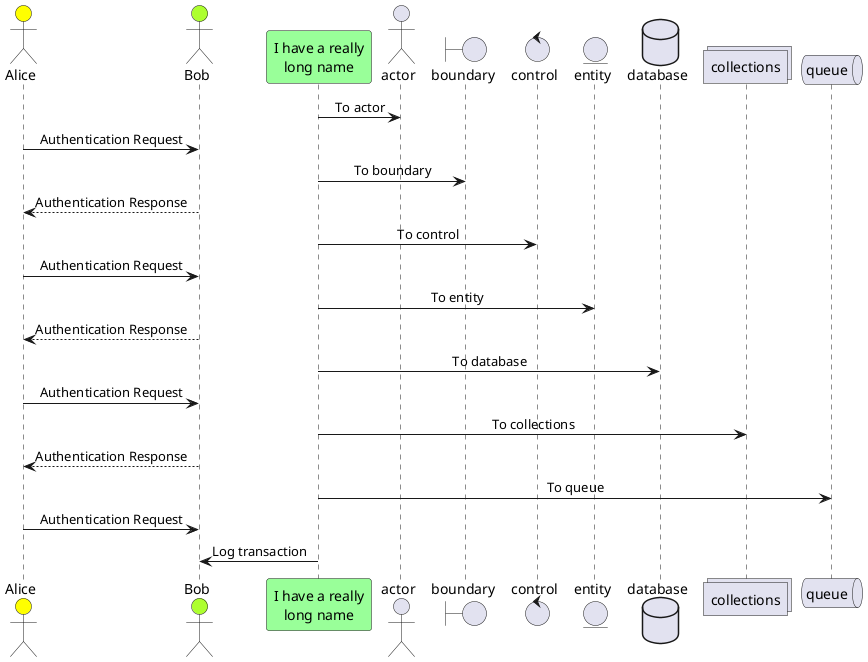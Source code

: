 @startuml HelloWorld
' skinparam Style strictuml
skinparam SequenceMessageAlignment center
' skinparam ResponseMessageBelowArrow true

actor Alice as A #yellow
actor Bob as B #GreenYellow

participant L as "I have a really\nlong name" #99ff99

actor actor as Foo1
boundary boundary as Foo2
control control as Foo3
entity entity as Foo4
database database as Foo5
collections collections as Foo6
queue queue as Foo7

L -> Foo1 : To actor
A -> B : Authentication Request

L -> Foo2 : To boundary
A <-- B : Authentication Response

L -> Foo3 : To control
A -> B : Authentication Request

L -> Foo4 : To entity
A <-- B : Authentication Response

L -> Foo5 : To database
A -> B : Authentication Request

L -> Foo6 : To collections
A <-- B : Authentication Response

L -> Foo7 : To queue
A -> B : Authentication Request


B <- L: Log transaction


@enduml
